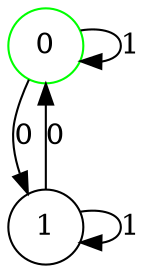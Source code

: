 digraph {
	node [color=green shape=circle]
	0
	node [color=black shape=circle]
	1
	0 -> 1 [label=0]
	0 -> 0 [label=1]
	1 -> 0 [label=0]
	1 -> 1 [label=1]
}

